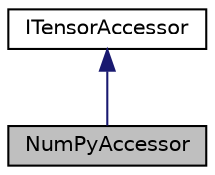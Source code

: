 digraph "NumPyAccessor"
{
 // LATEX_PDF_SIZE
  edge [fontname="Helvetica",fontsize="10",labelfontname="Helvetica",labelfontsize="10"];
  node [fontname="Helvetica",fontsize="10",shape=record];
  Node1 [label="NumPyAccessor",height=0.2,width=0.4,color="black", fillcolor="grey75", style="filled", fontcolor="black",tooltip="NumPy accessor class."];
  Node2 -> Node1 [dir="back",color="midnightblue",fontsize="10",style="solid",fontname="Helvetica"];
  Node2 [label="ITensorAccessor",height=0.2,width=0.4,color="black", fillcolor="white", style="filled",URL="$classarm__compute_1_1graph_1_1_i_tensor_accessor.xhtml",tooltip="Tensor accessor interface."];
}
